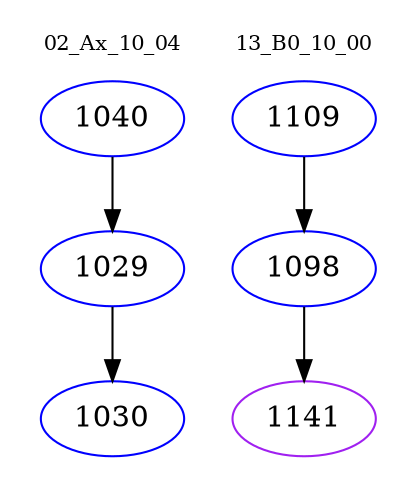 digraph{
subgraph cluster_0 {
color = white
label = "02_Ax_10_04";
fontsize=10;
T0_1040 [label="1040", color="blue"]
T0_1040 -> T0_1029 [color="black"]
T0_1029 [label="1029", color="blue"]
T0_1029 -> T0_1030 [color="black"]
T0_1030 [label="1030", color="blue"]
}
subgraph cluster_1 {
color = white
label = "13_B0_10_00";
fontsize=10;
T1_1109 [label="1109", color="blue"]
T1_1109 -> T1_1098 [color="black"]
T1_1098 [label="1098", color="blue"]
T1_1098 -> T1_1141 [color="black"]
T1_1141 [label="1141", color="purple"]
}
}
